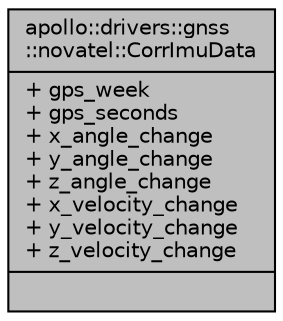 digraph "apollo::drivers::gnss::novatel::CorrImuData"
{
  edge [fontname="Helvetica",fontsize="10",labelfontname="Helvetica",labelfontsize="10"];
  node [fontname="Helvetica",fontsize="10",shape=record];
  Node1 [label="{apollo::drivers::gnss\l::novatel::CorrImuData\n|+ gps_week\l+ gps_seconds\l+ x_angle_change\l+ y_angle_change\l+ z_angle_change\l+ x_velocity_change\l+ y_velocity_change\l+ z_velocity_change\l|}",height=0.2,width=0.4,color="black", fillcolor="grey75", style="filled" fontcolor="black"];
}
